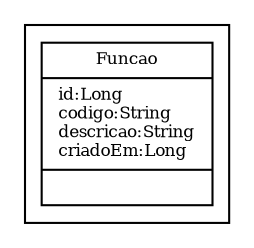digraph G{
fontname = "Times-Roman"
fontsize = 8

node [
        fontname = "Times-Roman"
        fontsize = 8
        shape = "record"
]

edge [
        fontname = "Times-Roman"
        fontsize = 8
]

subgraph clusterFUNCAO
{
Funcao [label = "{Funcao|id:Long\lcodigo:String\ldescricao:String\lcriadoEm:Long\l|\l}"]
}
}
